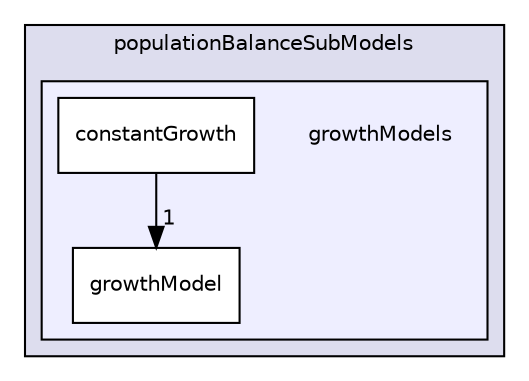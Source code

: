 digraph "/home/alberto/OpenFOAM-dev/albertop-dev/applications/development/OpenQBMM-dev/OpenQBMM-dev/src/quadratureMethods/populationBalanceModels/populationBalanceSubModels/growthModels" {
  bgcolor=transparent;
  compound=true
  node [ fontsize="10", fontname="Helvetica"];
  edge [ labelfontsize="10", labelfontname="Helvetica"];
  subgraph clusterdir_b1ee97fb9fa509ad9ecab18185fe1bb7 {
    graph [ bgcolor="#ddddee", pencolor="black", label="populationBalanceSubModels" fontname="Helvetica", fontsize="10", URL="dir_b1ee97fb9fa509ad9ecab18185fe1bb7.html"]
  subgraph clusterdir_0b3e1906baeafa11967cf7d6afc43677 {
    graph [ bgcolor="#eeeeff", pencolor="black", label="" URL="dir_0b3e1906baeafa11967cf7d6afc43677.html"];
    dir_0b3e1906baeafa11967cf7d6afc43677 [shape=plaintext label="growthModels"];
    dir_cdfbf72d298252df757e8d05985a2831 [shape=box label="constantGrowth" color="black" fillcolor="white" style="filled" URL="dir_cdfbf72d298252df757e8d05985a2831.html"];
    dir_989868805b70029d07b04fdeda210fc9 [shape=box label="growthModel" color="black" fillcolor="white" style="filled" URL="dir_989868805b70029d07b04fdeda210fc9.html"];
  }
  }
  dir_cdfbf72d298252df757e8d05985a2831->dir_989868805b70029d07b04fdeda210fc9 [headlabel="1", labeldistance=1.5 headhref="dir_000038_000039.html"];
}
